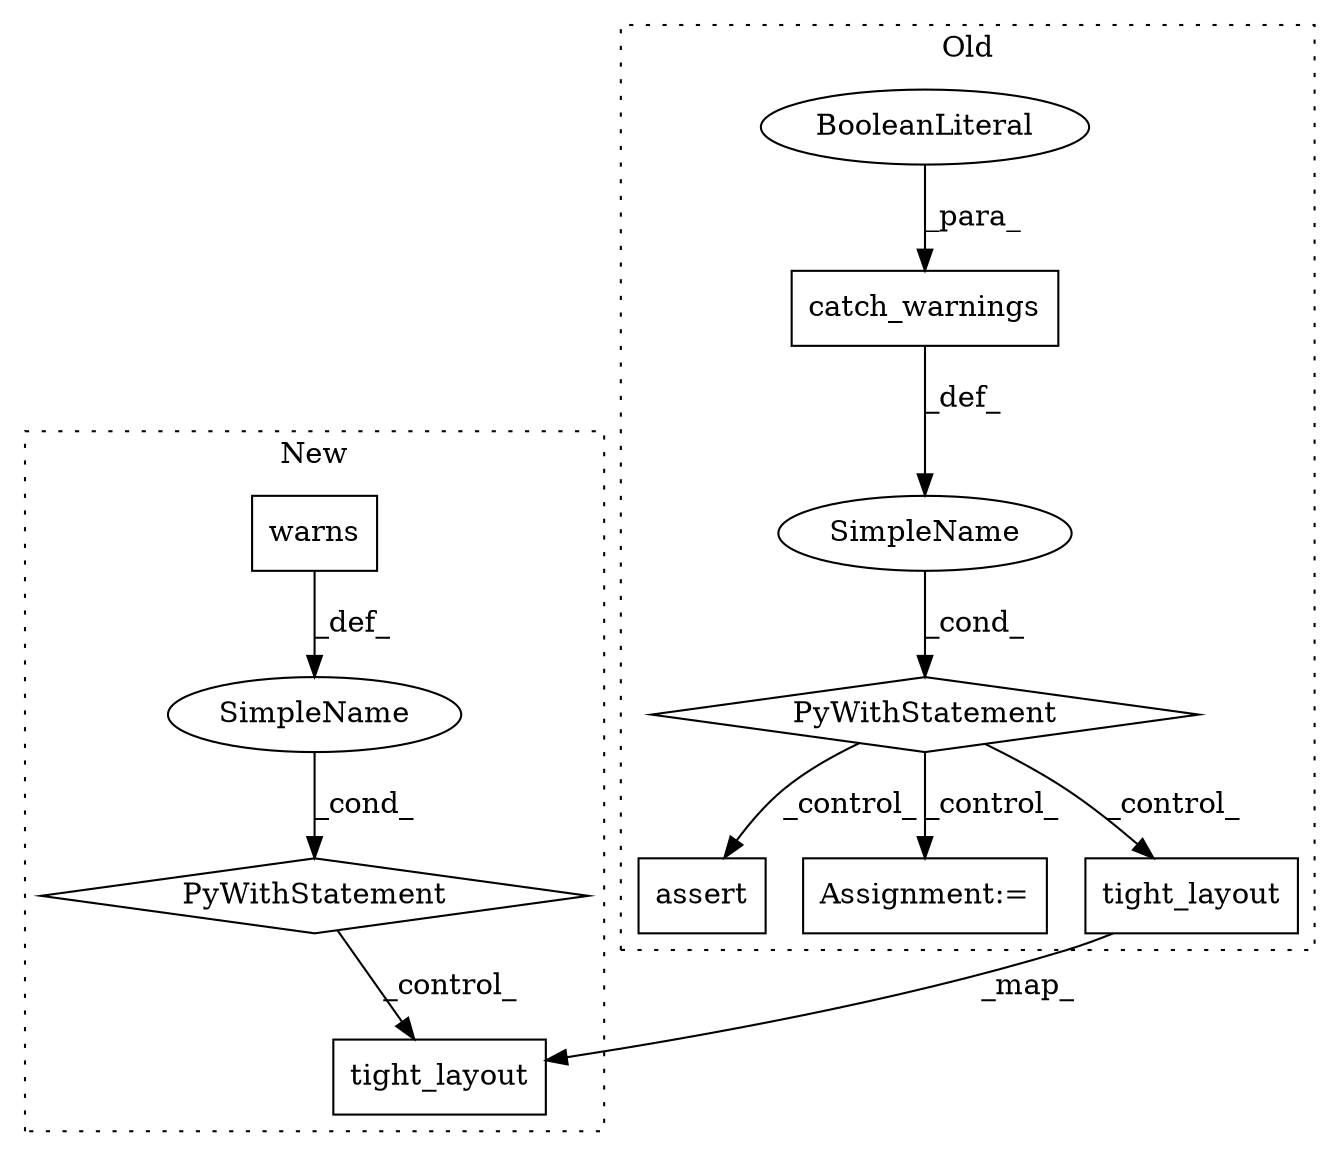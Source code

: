 digraph G {
subgraph cluster0 {
1 [label="catch_warnings" a="32" s="8560,8579" l="15,1" shape="box"];
3 [label="PyWithStatement" a="104" s="8541,8580" l="10,2" shape="diamond"];
4 [label="BooleanLiteral" a="9" s="8575" l="4" shape="ellipse"];
5 [label="SimpleName" a="42" s="" l="" shape="ellipse"];
6 [label="assert" a="6" s="8651" l="7" shape="box"];
7 [label="Assignment:=" a="7" s="8616" l="1" shape="box"];
11 [label="tight_layout" a="32" s="8629" l="14" shape="box"];
label = "Old";
style="dotted";
}
subgraph cluster1 {
2 [label="PyWithStatement" a="104" s="8143,8178" l="10,2" shape="diamond"];
8 [label="warns" a="32" s="8160,8177" l="6,1" shape="box"];
9 [label="SimpleName" a="42" s="" l="" shape="ellipse"];
10 [label="tight_layout" a="32" s="8192" l="14" shape="box"];
label = "New";
style="dotted";
}
1 -> 5 [label="_def_"];
2 -> 10 [label="_control_"];
3 -> 6 [label="_control_"];
3 -> 7 [label="_control_"];
3 -> 11 [label="_control_"];
4 -> 1 [label="_para_"];
5 -> 3 [label="_cond_"];
8 -> 9 [label="_def_"];
9 -> 2 [label="_cond_"];
11 -> 10 [label="_map_"];
}